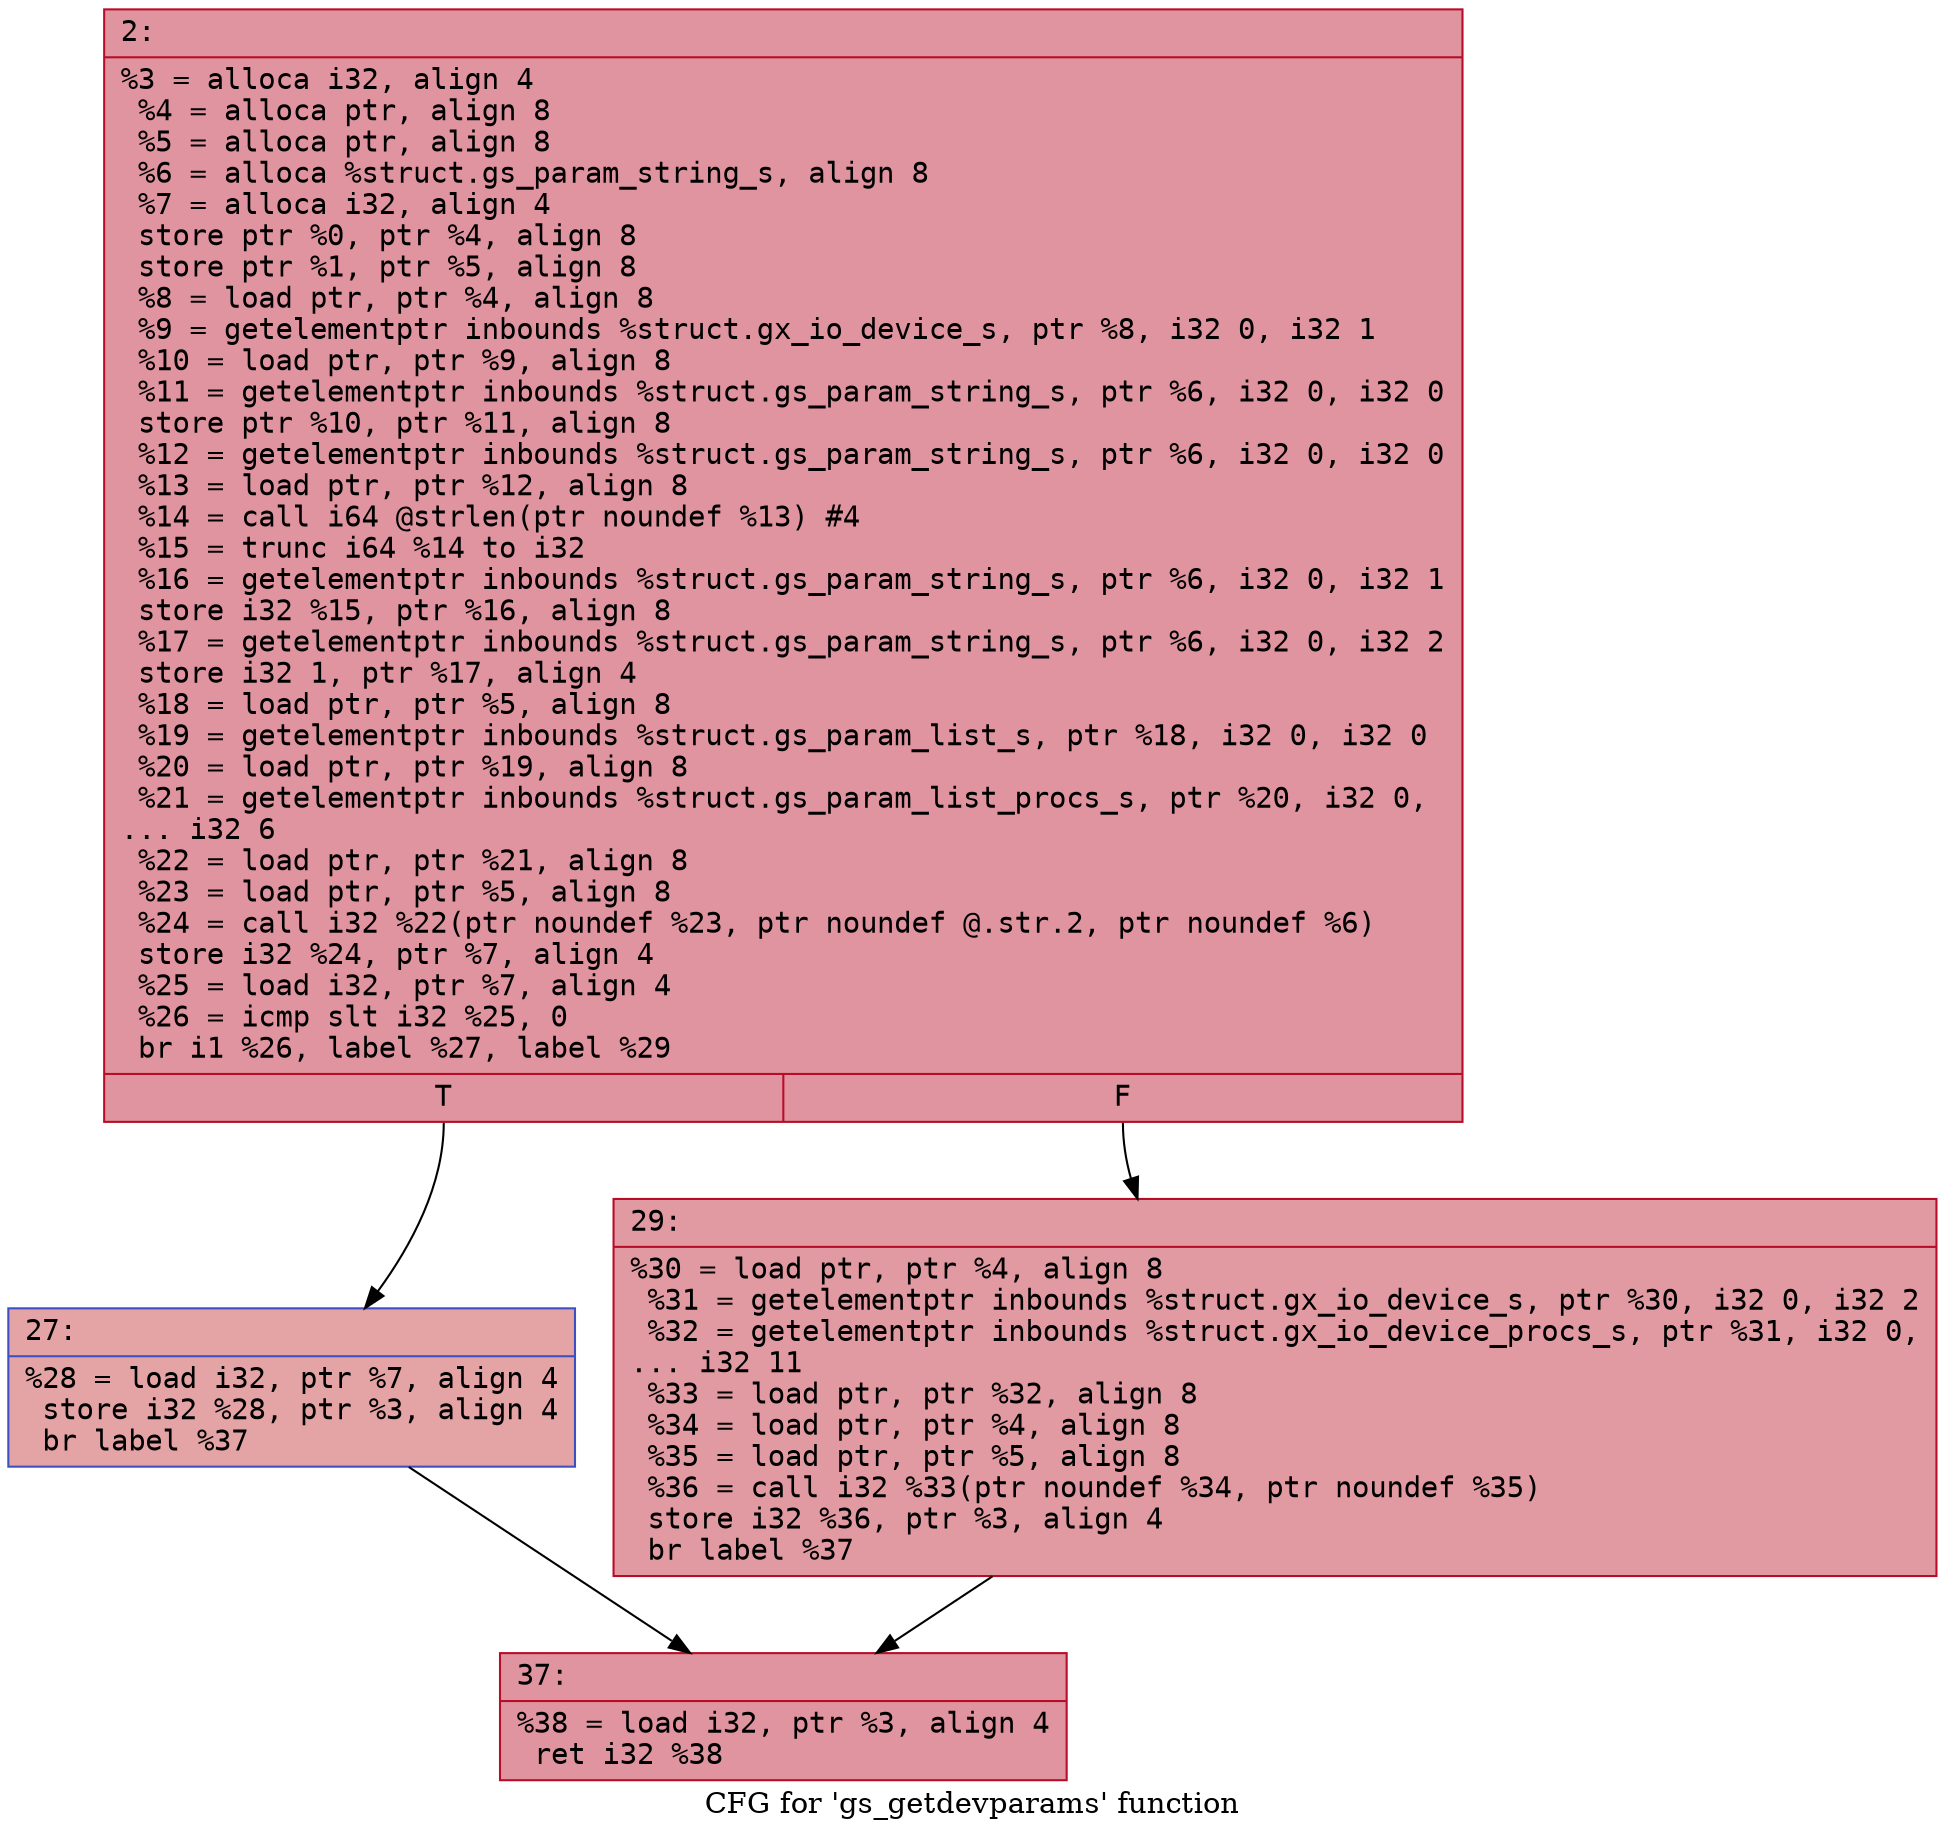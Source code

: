 digraph "CFG for 'gs_getdevparams' function" {
	label="CFG for 'gs_getdevparams' function";

	Node0x60000199f4d0 [shape=record,color="#b70d28ff", style=filled, fillcolor="#b70d2870" fontname="Courier",label="{2:\l|  %3 = alloca i32, align 4\l  %4 = alloca ptr, align 8\l  %5 = alloca ptr, align 8\l  %6 = alloca %struct.gs_param_string_s, align 8\l  %7 = alloca i32, align 4\l  store ptr %0, ptr %4, align 8\l  store ptr %1, ptr %5, align 8\l  %8 = load ptr, ptr %4, align 8\l  %9 = getelementptr inbounds %struct.gx_io_device_s, ptr %8, i32 0, i32 1\l  %10 = load ptr, ptr %9, align 8\l  %11 = getelementptr inbounds %struct.gs_param_string_s, ptr %6, i32 0, i32 0\l  store ptr %10, ptr %11, align 8\l  %12 = getelementptr inbounds %struct.gs_param_string_s, ptr %6, i32 0, i32 0\l  %13 = load ptr, ptr %12, align 8\l  %14 = call i64 @strlen(ptr noundef %13) #4\l  %15 = trunc i64 %14 to i32\l  %16 = getelementptr inbounds %struct.gs_param_string_s, ptr %6, i32 0, i32 1\l  store i32 %15, ptr %16, align 8\l  %17 = getelementptr inbounds %struct.gs_param_string_s, ptr %6, i32 0, i32 2\l  store i32 1, ptr %17, align 4\l  %18 = load ptr, ptr %5, align 8\l  %19 = getelementptr inbounds %struct.gs_param_list_s, ptr %18, i32 0, i32 0\l  %20 = load ptr, ptr %19, align 8\l  %21 = getelementptr inbounds %struct.gs_param_list_procs_s, ptr %20, i32 0,\l... i32 6\l  %22 = load ptr, ptr %21, align 8\l  %23 = load ptr, ptr %5, align 8\l  %24 = call i32 %22(ptr noundef %23, ptr noundef @.str.2, ptr noundef %6)\l  store i32 %24, ptr %7, align 4\l  %25 = load i32, ptr %7, align 4\l  %26 = icmp slt i32 %25, 0\l  br i1 %26, label %27, label %29\l|{<s0>T|<s1>F}}"];
	Node0x60000199f4d0:s0 -> Node0x60000199f520[tooltip="2 -> 27\nProbability 37.50%" ];
	Node0x60000199f4d0:s1 -> Node0x60000199f570[tooltip="2 -> 29\nProbability 62.50%" ];
	Node0x60000199f520 [shape=record,color="#3d50c3ff", style=filled, fillcolor="#c32e3170" fontname="Courier",label="{27:\l|  %28 = load i32, ptr %7, align 4\l  store i32 %28, ptr %3, align 4\l  br label %37\l}"];
	Node0x60000199f520 -> Node0x60000199f5c0[tooltip="27 -> 37\nProbability 100.00%" ];
	Node0x60000199f570 [shape=record,color="#b70d28ff", style=filled, fillcolor="#bb1b2c70" fontname="Courier",label="{29:\l|  %30 = load ptr, ptr %4, align 8\l  %31 = getelementptr inbounds %struct.gx_io_device_s, ptr %30, i32 0, i32 2\l  %32 = getelementptr inbounds %struct.gx_io_device_procs_s, ptr %31, i32 0,\l... i32 11\l  %33 = load ptr, ptr %32, align 8\l  %34 = load ptr, ptr %4, align 8\l  %35 = load ptr, ptr %5, align 8\l  %36 = call i32 %33(ptr noundef %34, ptr noundef %35)\l  store i32 %36, ptr %3, align 4\l  br label %37\l}"];
	Node0x60000199f570 -> Node0x60000199f5c0[tooltip="29 -> 37\nProbability 100.00%" ];
	Node0x60000199f5c0 [shape=record,color="#b70d28ff", style=filled, fillcolor="#b70d2870" fontname="Courier",label="{37:\l|  %38 = load i32, ptr %3, align 4\l  ret i32 %38\l}"];
}
